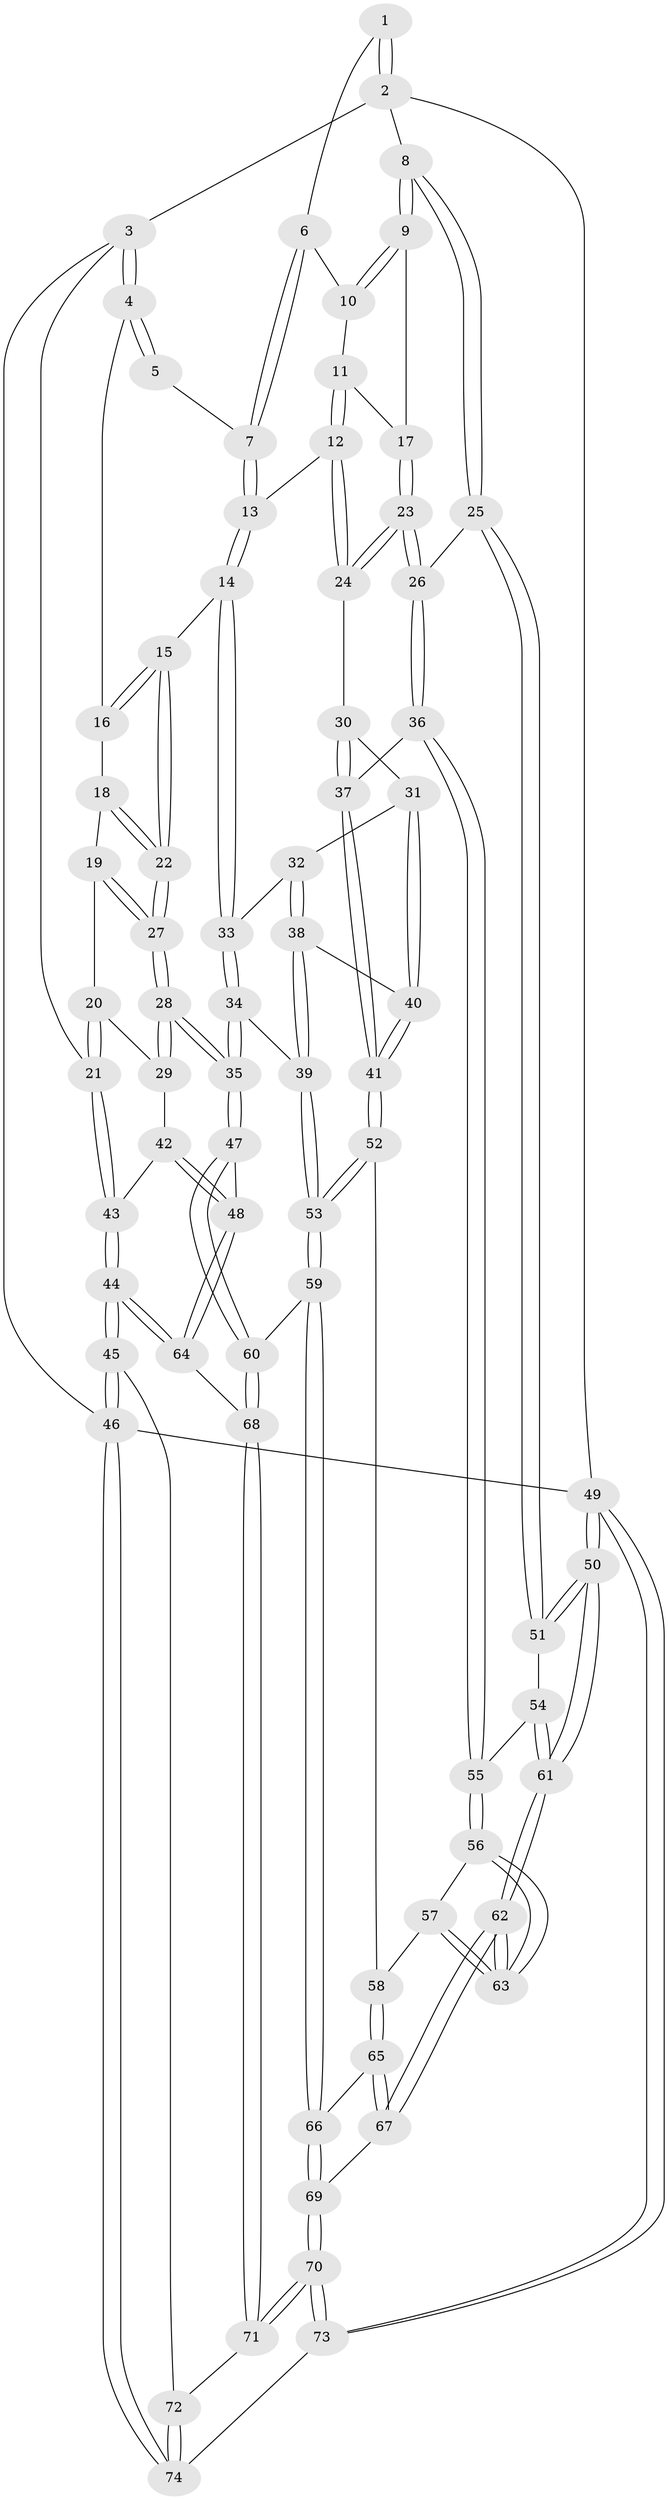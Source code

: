 // Generated by graph-tools (version 1.1) at 2025/51/03/09/25 03:51:01]
// undirected, 74 vertices, 182 edges
graph export_dot {
graph [start="1"]
  node [color=gray90,style=filled];
  1 [pos="+0.8283163572091946+0"];
  2 [pos="+1+0"];
  3 [pos="+0+0"];
  4 [pos="+0.11461516510067014+0"];
  5 [pos="+0.5111233819603598+0"];
  6 [pos="+0.7922750955997299+0.04693025337021645"];
  7 [pos="+0.5510333612402984+0"];
  8 [pos="+1+0"];
  9 [pos="+0.9195254118100967+0.08146562022826566"];
  10 [pos="+0.7998550765840597+0.06602926664754973"];
  11 [pos="+0.7677670676141407+0.10804761834775413"];
  12 [pos="+0.6620504721539864+0.18030643139415728"];
  13 [pos="+0.5661124307467379+0.14312875897566313"];
  14 [pos="+0.4886644161337116+0.2215361100411271"];
  15 [pos="+0.44036245331700513+0.22480272347136596"];
  16 [pos="+0.18686870878686246+0"];
  17 [pos="+0.861132148945086+0.1849879720456784"];
  18 [pos="+0.186303018512848+0"];
  19 [pos="+0.11446424451520064+0.19641835146933231"];
  20 [pos="+0.06307835857520008+0.23595202364435913"];
  21 [pos="+0+0.17136744313808813"];
  22 [pos="+0.27004551823926154+0.32769186590907395"];
  23 [pos="+0.8399996699991525+0.3010588653945177"];
  24 [pos="+0.7382491779384575+0.266742481642842"];
  25 [pos="+1+0.23955551532020716"];
  26 [pos="+0.8456479395740504+0.30654298558898974"];
  27 [pos="+0.2547701975023802+0.35017505746464234"];
  28 [pos="+0.2449722907651228+0.37560266953752164"];
  29 [pos="+0.10857539348359746+0.36598641919811054"];
  30 [pos="+0.6718388343875712+0.3602156831805138"];
  31 [pos="+0.6300904921395978+0.38106072827637566"];
  32 [pos="+0.6016552061768904+0.3748934097685317"];
  33 [pos="+0.5007788139336223+0.270691582677718"];
  34 [pos="+0.4567261000036376+0.48181530889016355"];
  35 [pos="+0.2897269629259503+0.5084969740714399"];
  36 [pos="+0.8406680236794535+0.4502566915505822"];
  37 [pos="+0.7582958708736617+0.48358573622092754"];
  38 [pos="+0.5407035936181185+0.4655347897256376"];
  39 [pos="+0.4783806027101894+0.49210872072654166"];
  40 [pos="+0.6514226311246737+0.4819158368622717"];
  41 [pos="+0.6998993917444651+0.5304710612516368"];
  42 [pos="+0.03603802324114203+0.39884918967004845"];
  43 [pos="+0+0.3773407977381343"];
  44 [pos="+0+0.7402204339912998"];
  45 [pos="+0+0.8893661616437"];
  46 [pos="+0+1"];
  47 [pos="+0.2770956811151134+0.5413436303955103"];
  48 [pos="+0.08023148921738409+0.5521190768354756"];
  49 [pos="+1+1"];
  50 [pos="+1+1"];
  51 [pos="+1+0.4383135785935772"];
  52 [pos="+0.6927019115714046+0.5540420489743149"];
  53 [pos="+0.5494659006032672+0.6032723274883153"];
  54 [pos="+0.9075625921604429+0.502221211743563"];
  55 [pos="+0.8984120676341453+0.5010384813897681"];
  56 [pos="+0.8820021351880717+0.5491368662668833"];
  57 [pos="+0.7885559783631575+0.5906177136499128"];
  58 [pos="+0.6966623979186021+0.5623427991001508"];
  59 [pos="+0.5233595502855246+0.7033317041861782"];
  60 [pos="+0.2876485357791031+0.6699816130559592"];
  61 [pos="+1+1"];
  62 [pos="+0.8511117143206283+0.8244763696619557"];
  63 [pos="+0.858365716271533+0.6575847396210974"];
  64 [pos="+0+0.6570038345923451"];
  65 [pos="+0.699789916296163+0.5741643164576148"];
  66 [pos="+0.589087557658805+0.814807651168299"];
  67 [pos="+0.8287387623729797+0.8172253989800536"];
  68 [pos="+0.2700288579256193+0.7051734359660264"];
  69 [pos="+0.5891130240068113+0.8148675849224037"];
  70 [pos="+0.5167274881295538+0.9168983776624187"];
  71 [pos="+0.26359746704762044+0.7490794831571207"];
  72 [pos="+0.255904664946392+0.7619769725314066"];
  73 [pos="+0.46467274569301614+1"];
  74 [pos="+0.1899070879362615+1"];
  1 -- 2;
  1 -- 2;
  1 -- 6;
  2 -- 3;
  2 -- 8;
  2 -- 49;
  3 -- 4;
  3 -- 4;
  3 -- 21;
  3 -- 46;
  4 -- 5;
  4 -- 5;
  4 -- 16;
  5 -- 7;
  6 -- 7;
  6 -- 7;
  6 -- 10;
  7 -- 13;
  7 -- 13;
  8 -- 9;
  8 -- 9;
  8 -- 25;
  8 -- 25;
  9 -- 10;
  9 -- 10;
  9 -- 17;
  10 -- 11;
  11 -- 12;
  11 -- 12;
  11 -- 17;
  12 -- 13;
  12 -- 24;
  12 -- 24;
  13 -- 14;
  13 -- 14;
  14 -- 15;
  14 -- 33;
  14 -- 33;
  15 -- 16;
  15 -- 16;
  15 -- 22;
  15 -- 22;
  16 -- 18;
  17 -- 23;
  17 -- 23;
  18 -- 19;
  18 -- 22;
  18 -- 22;
  19 -- 20;
  19 -- 27;
  19 -- 27;
  20 -- 21;
  20 -- 21;
  20 -- 29;
  21 -- 43;
  21 -- 43;
  22 -- 27;
  22 -- 27;
  23 -- 24;
  23 -- 24;
  23 -- 26;
  23 -- 26;
  24 -- 30;
  25 -- 26;
  25 -- 51;
  25 -- 51;
  26 -- 36;
  26 -- 36;
  27 -- 28;
  27 -- 28;
  28 -- 29;
  28 -- 29;
  28 -- 35;
  28 -- 35;
  29 -- 42;
  30 -- 31;
  30 -- 37;
  30 -- 37;
  31 -- 32;
  31 -- 40;
  31 -- 40;
  32 -- 33;
  32 -- 38;
  32 -- 38;
  33 -- 34;
  33 -- 34;
  34 -- 35;
  34 -- 35;
  34 -- 39;
  35 -- 47;
  35 -- 47;
  36 -- 37;
  36 -- 55;
  36 -- 55;
  37 -- 41;
  37 -- 41;
  38 -- 39;
  38 -- 39;
  38 -- 40;
  39 -- 53;
  39 -- 53;
  40 -- 41;
  40 -- 41;
  41 -- 52;
  41 -- 52;
  42 -- 43;
  42 -- 48;
  42 -- 48;
  43 -- 44;
  43 -- 44;
  44 -- 45;
  44 -- 45;
  44 -- 64;
  44 -- 64;
  45 -- 46;
  45 -- 46;
  45 -- 72;
  46 -- 74;
  46 -- 74;
  46 -- 49;
  47 -- 48;
  47 -- 60;
  47 -- 60;
  48 -- 64;
  48 -- 64;
  49 -- 50;
  49 -- 50;
  49 -- 73;
  49 -- 73;
  50 -- 51;
  50 -- 51;
  50 -- 61;
  50 -- 61;
  51 -- 54;
  52 -- 53;
  52 -- 53;
  52 -- 58;
  53 -- 59;
  53 -- 59;
  54 -- 55;
  54 -- 61;
  54 -- 61;
  55 -- 56;
  55 -- 56;
  56 -- 57;
  56 -- 63;
  56 -- 63;
  57 -- 58;
  57 -- 63;
  57 -- 63;
  58 -- 65;
  58 -- 65;
  59 -- 60;
  59 -- 66;
  59 -- 66;
  60 -- 68;
  60 -- 68;
  61 -- 62;
  61 -- 62;
  62 -- 63;
  62 -- 63;
  62 -- 67;
  62 -- 67;
  64 -- 68;
  65 -- 66;
  65 -- 67;
  65 -- 67;
  66 -- 69;
  66 -- 69;
  67 -- 69;
  68 -- 71;
  68 -- 71;
  69 -- 70;
  69 -- 70;
  70 -- 71;
  70 -- 71;
  70 -- 73;
  70 -- 73;
  71 -- 72;
  72 -- 74;
  72 -- 74;
  73 -- 74;
}
